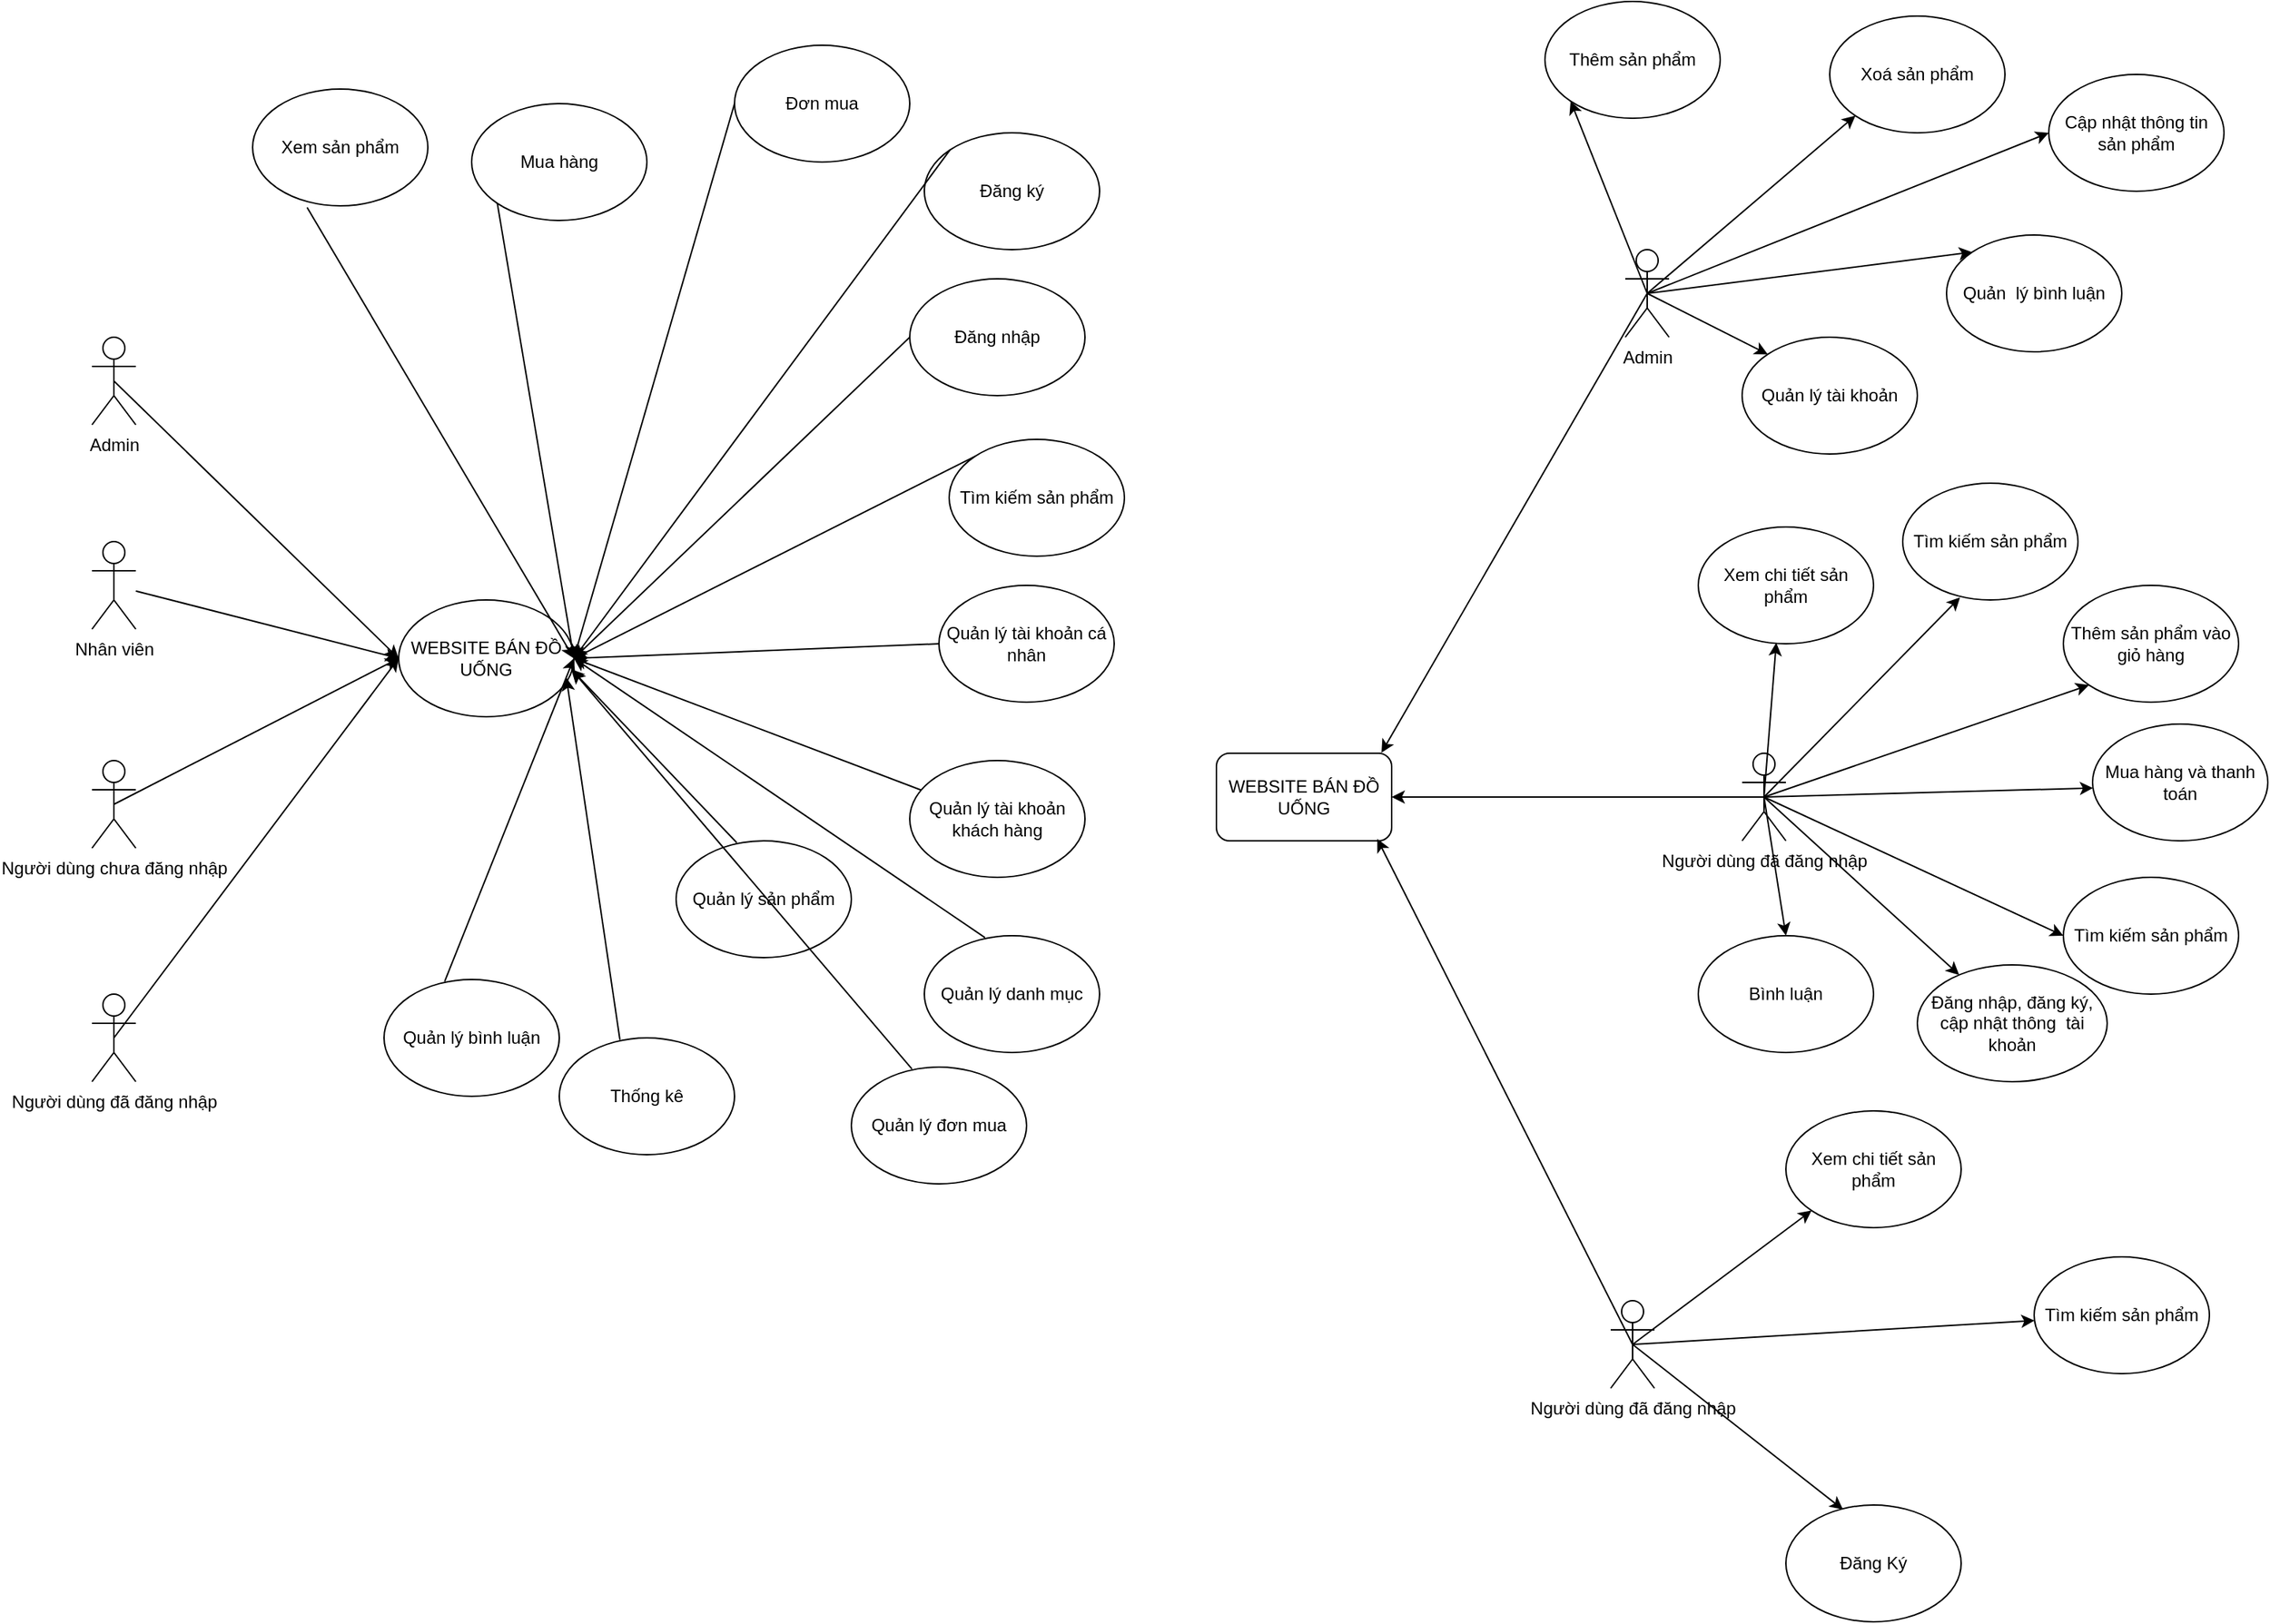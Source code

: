 <mxfile version="22.1.0" type="github" pages="2">
  <diagram name="Trang-1" id="LE5ST5JqmTWKM6O9tlin">
    <mxGraphModel dx="1240" dy="701" grid="1" gridSize="10" guides="1" tooltips="1" connect="1" arrows="1" fold="1" page="1" pageScale="1" pageWidth="827" pageHeight="1169" math="0" shadow="0">
      <root>
        <mxCell id="0" />
        <mxCell id="1" parent="0" />
        <mxCell id="e_DF6yTAuLV_D-v6HtF5-1" value="Người dùng chưa đăng nhập" style="shape=umlActor;verticalLabelPosition=bottom;verticalAlign=top;html=1;outlineConnect=0;" parent="1" vertex="1">
          <mxGeometry x="120" y="530" width="30" height="60" as="geometry" />
        </mxCell>
        <mxCell id="e_DF6yTAuLV_D-v6HtF5-3" value="Admin" style="shape=umlActor;verticalLabelPosition=bottom;verticalAlign=top;html=1;outlineConnect=0;" parent="1" vertex="1">
          <mxGeometry x="120" y="240" width="30" height="60" as="geometry" />
        </mxCell>
        <mxCell id="e_DF6yTAuLV_D-v6HtF5-4" value="Người dùng đã đăng nhập" style="shape=umlActor;verticalLabelPosition=bottom;verticalAlign=top;html=1;outlineConnect=0;" parent="1" vertex="1">
          <mxGeometry x="120" y="690" width="30" height="60" as="geometry" />
        </mxCell>
        <mxCell id="e_DF6yTAuLV_D-v6HtF5-5" value="Nhân viên" style="shape=umlActor;verticalLabelPosition=bottom;verticalAlign=top;html=1;outlineConnect=0;" parent="1" vertex="1">
          <mxGeometry x="120" y="380" width="30" height="60" as="geometry" />
        </mxCell>
        <mxCell id="e_DF6yTAuLV_D-v6HtF5-9" value="WEBSITE BÁN ĐỒ UỐNG" style="ellipse;whiteSpace=wrap;html=1;" parent="1" vertex="1">
          <mxGeometry x="330" y="420" width="120" height="80" as="geometry" />
        </mxCell>
        <mxCell id="e_DF6yTAuLV_D-v6HtF5-11" value="" style="endArrow=classic;html=1;rounded=0;entryX=0;entryY=0.5;entryDx=0;entryDy=0;exitX=0.5;exitY=0.5;exitDx=0;exitDy=0;exitPerimeter=0;" parent="1" source="e_DF6yTAuLV_D-v6HtF5-1" target="e_DF6yTAuLV_D-v6HtF5-9" edge="1">
          <mxGeometry width="50" height="50" relative="1" as="geometry">
            <mxPoint x="150" y="570" as="sourcePoint" />
            <mxPoint x="200" y="520" as="targetPoint" />
          </mxGeometry>
        </mxCell>
        <mxCell id="e_DF6yTAuLV_D-v6HtF5-12" value="" style="endArrow=classic;html=1;rounded=0;entryX=0;entryY=0.5;entryDx=0;entryDy=0;exitX=0.5;exitY=0.5;exitDx=0;exitDy=0;exitPerimeter=0;" parent="1" source="e_DF6yTAuLV_D-v6HtF5-4" target="e_DF6yTAuLV_D-v6HtF5-9" edge="1">
          <mxGeometry width="50" height="50" relative="1" as="geometry">
            <mxPoint x="150" y="570" as="sourcePoint" />
            <mxPoint x="200" y="520" as="targetPoint" />
          </mxGeometry>
        </mxCell>
        <mxCell id="e_DF6yTAuLV_D-v6HtF5-13" value="" style="endArrow=classic;html=1;rounded=0;entryX=0;entryY=0.5;entryDx=0;entryDy=0;" parent="1" source="e_DF6yTAuLV_D-v6HtF5-5" target="e_DF6yTAuLV_D-v6HtF5-9" edge="1">
          <mxGeometry width="50" height="50" relative="1" as="geometry">
            <mxPoint x="150" y="570" as="sourcePoint" />
            <mxPoint x="200" y="520" as="targetPoint" />
          </mxGeometry>
        </mxCell>
        <mxCell id="e_DF6yTAuLV_D-v6HtF5-14" value="" style="endArrow=classic;html=1;rounded=0;entryX=0;entryY=0.5;entryDx=0;entryDy=0;exitX=0.5;exitY=0.5;exitDx=0;exitDy=0;exitPerimeter=0;" parent="1" source="e_DF6yTAuLV_D-v6HtF5-3" target="e_DF6yTAuLV_D-v6HtF5-9" edge="1">
          <mxGeometry width="50" height="50" relative="1" as="geometry">
            <mxPoint x="150" y="570" as="sourcePoint" />
            <mxPoint x="200" y="520" as="targetPoint" />
          </mxGeometry>
        </mxCell>
        <mxCell id="e_DF6yTAuLV_D-v6HtF5-16" value="Tìm kiếm sản phẩm" style="ellipse;whiteSpace=wrap;html=1;" parent="1" vertex="1">
          <mxGeometry x="707" y="310" width="120" height="80" as="geometry" />
        </mxCell>
        <mxCell id="e_DF6yTAuLV_D-v6HtF5-17" value="Đăng ký" style="ellipse;whiteSpace=wrap;html=1;" parent="1" vertex="1">
          <mxGeometry x="690" y="100" width="120" height="80" as="geometry" />
        </mxCell>
        <mxCell id="e_DF6yTAuLV_D-v6HtF5-18" value="Đơn mua" style="ellipse;whiteSpace=wrap;html=1;" parent="1" vertex="1">
          <mxGeometry x="560" y="40" width="120" height="80" as="geometry" />
        </mxCell>
        <mxCell id="e_DF6yTAuLV_D-v6HtF5-19" value="Quản lý tài khoản cá nhân" style="ellipse;whiteSpace=wrap;html=1;" parent="1" vertex="1">
          <mxGeometry x="700" y="410" width="120" height="80" as="geometry" />
        </mxCell>
        <mxCell id="e_DF6yTAuLV_D-v6HtF5-20" value="Mua hàng" style="ellipse;whiteSpace=wrap;html=1;" parent="1" vertex="1">
          <mxGeometry x="380" y="80" width="120" height="80" as="geometry" />
        </mxCell>
        <mxCell id="e_DF6yTAuLV_D-v6HtF5-21" value="Xem sản phẩm" style="ellipse;whiteSpace=wrap;html=1;" parent="1" vertex="1">
          <mxGeometry x="230" y="70" width="120" height="80" as="geometry" />
        </mxCell>
        <mxCell id="e_DF6yTAuLV_D-v6HtF5-23" value="" style="endArrow=classic;html=1;rounded=0;entryX=1;entryY=0.5;entryDx=0;entryDy=0;exitX=0.311;exitY=1.014;exitDx=0;exitDy=0;exitPerimeter=0;" parent="1" source="e_DF6yTAuLV_D-v6HtF5-21" target="e_DF6yTAuLV_D-v6HtF5-9" edge="1">
          <mxGeometry width="50" height="50" relative="1" as="geometry">
            <mxPoint x="410" y="570" as="sourcePoint" />
            <mxPoint x="460" y="520" as="targetPoint" />
          </mxGeometry>
        </mxCell>
        <mxCell id="e_DF6yTAuLV_D-v6HtF5-24" value="" style="endArrow=classic;html=1;rounded=0;entryX=1;entryY=0.5;entryDx=0;entryDy=0;exitX=0;exitY=1;exitDx=0;exitDy=0;" parent="1" source="e_DF6yTAuLV_D-v6HtF5-20" target="e_DF6yTAuLV_D-v6HtF5-9" edge="1">
          <mxGeometry width="50" height="50" relative="1" as="geometry">
            <mxPoint x="410" y="570" as="sourcePoint" />
            <mxPoint x="460" y="520" as="targetPoint" />
          </mxGeometry>
        </mxCell>
        <mxCell id="e_DF6yTAuLV_D-v6HtF5-25" value="" style="endArrow=classic;html=1;rounded=0;entryX=1;entryY=0.5;entryDx=0;entryDy=0;exitX=0;exitY=0.5;exitDx=0;exitDy=0;" parent="1" source="e_DF6yTAuLV_D-v6HtF5-19" target="e_DF6yTAuLV_D-v6HtF5-9" edge="1">
          <mxGeometry width="50" height="50" relative="1" as="geometry">
            <mxPoint x="410" y="570" as="sourcePoint" />
            <mxPoint x="460" y="520" as="targetPoint" />
          </mxGeometry>
        </mxCell>
        <mxCell id="e_DF6yTAuLV_D-v6HtF5-26" value="" style="endArrow=classic;html=1;rounded=0;entryX=1;entryY=0.5;entryDx=0;entryDy=0;exitX=0;exitY=0.5;exitDx=0;exitDy=0;" parent="1" source="e_DF6yTAuLV_D-v6HtF5-18" target="e_DF6yTAuLV_D-v6HtF5-9" edge="1">
          <mxGeometry width="50" height="50" relative="1" as="geometry">
            <mxPoint x="410" y="570" as="sourcePoint" />
            <mxPoint x="460" y="520" as="targetPoint" />
          </mxGeometry>
        </mxCell>
        <mxCell id="e_DF6yTAuLV_D-v6HtF5-27" value="" style="endArrow=classic;html=1;rounded=0;exitX=0;exitY=0;exitDx=0;exitDy=0;" parent="1" source="e_DF6yTAuLV_D-v6HtF5-17" edge="1">
          <mxGeometry width="50" height="50" relative="1" as="geometry">
            <mxPoint x="410" y="570" as="sourcePoint" />
            <mxPoint x="450" y="460" as="targetPoint" />
          </mxGeometry>
        </mxCell>
        <mxCell id="e_DF6yTAuLV_D-v6HtF5-28" value="" style="endArrow=classic;html=1;rounded=0;entryX=1;entryY=0.5;entryDx=0;entryDy=0;exitX=0;exitY=0;exitDx=0;exitDy=0;" parent="1" source="e_DF6yTAuLV_D-v6HtF5-16" target="e_DF6yTAuLV_D-v6HtF5-9" edge="1">
          <mxGeometry width="50" height="50" relative="1" as="geometry">
            <mxPoint x="410" y="570" as="sourcePoint" />
            <mxPoint x="460" y="520" as="targetPoint" />
          </mxGeometry>
        </mxCell>
        <mxCell id="Fx0w_zvQPWg3LeqKy1Ou-1" value="Admin" style="shape=umlActor;verticalLabelPosition=bottom;verticalAlign=top;html=1;outlineConnect=0;" parent="1" vertex="1">
          <mxGeometry x="1170" y="180" width="30" height="60" as="geometry" />
        </mxCell>
        <mxCell id="Fx0w_zvQPWg3LeqKy1Ou-2" value="WEBSITE BÁN ĐỒ UỐNG" style="rounded=1;whiteSpace=wrap;html=1;" parent="1" vertex="1">
          <mxGeometry x="890" y="525" width="120" height="60" as="geometry" />
        </mxCell>
        <mxCell id="Fx0w_zvQPWg3LeqKy1Ou-3" value="Người dùng đã đăng nhập" style="shape=umlActor;verticalLabelPosition=bottom;verticalAlign=top;html=1;outlineConnect=0;" parent="1" vertex="1">
          <mxGeometry x="1160" y="900" width="30" height="60" as="geometry" />
        </mxCell>
        <mxCell id="Fx0w_zvQPWg3LeqKy1Ou-4" value="Người dùng đã đăng nhập" style="shape=umlActor;verticalLabelPosition=bottom;verticalAlign=top;html=1;outlineConnect=0;" parent="1" vertex="1">
          <mxGeometry x="1250" y="525" width="30" height="60" as="geometry" />
        </mxCell>
        <mxCell id="Fx0w_zvQPWg3LeqKy1Ou-6" value="Thêm sản phẩm" style="ellipse;whiteSpace=wrap;html=1;" parent="1" vertex="1">
          <mxGeometry x="1115" y="10" width="120" height="80" as="geometry" />
        </mxCell>
        <mxCell id="XkuP4zK_CSi0XIFjShNA-1" value="Xoá sản phẩm" style="ellipse;whiteSpace=wrap;html=1;" parent="1" vertex="1">
          <mxGeometry x="1310" y="20" width="120" height="80" as="geometry" />
        </mxCell>
        <mxCell id="XkuP4zK_CSi0XIFjShNA-2" value="Cập nhật thông tin sản phẩm" style="ellipse;whiteSpace=wrap;html=1;" parent="1" vertex="1">
          <mxGeometry x="1460" y="60" width="120" height="80" as="geometry" />
        </mxCell>
        <mxCell id="XkuP4zK_CSi0XIFjShNA-3" value="Quản&amp;nbsp; lý bình luận" style="ellipse;whiteSpace=wrap;html=1;" parent="1" vertex="1">
          <mxGeometry x="1390" y="170" width="120" height="80" as="geometry" />
        </mxCell>
        <mxCell id="XkuP4zK_CSi0XIFjShNA-4" value="" style="endArrow=classic;html=1;rounded=0;entryX=0;entryY=1;entryDx=0;entryDy=0;exitX=0.5;exitY=0.5;exitDx=0;exitDy=0;exitPerimeter=0;" parent="1" source="Fx0w_zvQPWg3LeqKy1Ou-1" target="Fx0w_zvQPWg3LeqKy1Ou-6" edge="1">
          <mxGeometry width="50" height="50" relative="1" as="geometry">
            <mxPoint x="1190" y="260" as="sourcePoint" />
            <mxPoint x="1240" y="210" as="targetPoint" />
          </mxGeometry>
        </mxCell>
        <mxCell id="XkuP4zK_CSi0XIFjShNA-5" value="" style="endArrow=classic;html=1;rounded=0;entryX=0;entryY=0;entryDx=0;entryDy=0;exitX=0.5;exitY=0.5;exitDx=0;exitDy=0;exitPerimeter=0;" parent="1" source="Fx0w_zvQPWg3LeqKy1Ou-1" target="XkuP4zK_CSi0XIFjShNA-3" edge="1">
          <mxGeometry width="50" height="50" relative="1" as="geometry">
            <mxPoint x="1250" y="290" as="sourcePoint" />
            <mxPoint x="1290" y="240" as="targetPoint" />
          </mxGeometry>
        </mxCell>
        <mxCell id="XkuP4zK_CSi0XIFjShNA-6" value="" style="endArrow=classic;html=1;rounded=0;entryX=0;entryY=0.5;entryDx=0;entryDy=0;exitX=0.5;exitY=0.5;exitDx=0;exitDy=0;exitPerimeter=0;" parent="1" source="Fx0w_zvQPWg3LeqKy1Ou-1" target="XkuP4zK_CSi0XIFjShNA-2" edge="1">
          <mxGeometry width="50" height="50" relative="1" as="geometry">
            <mxPoint x="1250" y="290" as="sourcePoint" />
            <mxPoint x="1300" y="240" as="targetPoint" />
          </mxGeometry>
        </mxCell>
        <mxCell id="XkuP4zK_CSi0XIFjShNA-7" value="" style="endArrow=classic;html=1;rounded=0;entryX=0;entryY=1;entryDx=0;entryDy=0;exitX=0.5;exitY=0.5;exitDx=0;exitDy=0;exitPerimeter=0;" parent="1" source="Fx0w_zvQPWg3LeqKy1Ou-1" target="XkuP4zK_CSi0XIFjShNA-1" edge="1">
          <mxGeometry width="50" height="50" relative="1" as="geometry">
            <mxPoint x="1250" y="290" as="sourcePoint" />
            <mxPoint x="1300" y="240" as="targetPoint" />
          </mxGeometry>
        </mxCell>
        <mxCell id="XkuP4zK_CSi0XIFjShNA-8" value="" style="endArrow=classic;html=1;rounded=0;entryX=0.942;entryY=-0.006;entryDx=0;entryDy=0;entryPerimeter=0;exitX=0.5;exitY=0.5;exitDx=0;exitDy=0;exitPerimeter=0;" parent="1" source="Fx0w_zvQPWg3LeqKy1Ou-1" target="Fx0w_zvQPWg3LeqKy1Ou-2" edge="1">
          <mxGeometry width="50" height="50" relative="1" as="geometry">
            <mxPoint x="1250" y="360" as="sourcePoint" />
            <mxPoint x="1300" y="310" as="targetPoint" />
          </mxGeometry>
        </mxCell>
        <mxCell id="XkuP4zK_CSi0XIFjShNA-9" value="" style="endArrow=classic;html=1;rounded=0;entryX=0.918;entryY=0.978;entryDx=0;entryDy=0;entryPerimeter=0;exitX=0.5;exitY=0.5;exitDx=0;exitDy=0;exitPerimeter=0;" parent="1" source="Fx0w_zvQPWg3LeqKy1Ou-3" target="Fx0w_zvQPWg3LeqKy1Ou-2" edge="1">
          <mxGeometry width="50" height="50" relative="1" as="geometry">
            <mxPoint x="1100" y="470" as="sourcePoint" />
            <mxPoint x="1150" y="420" as="targetPoint" />
          </mxGeometry>
        </mxCell>
        <mxCell id="XkuP4zK_CSi0XIFjShNA-10" value="" style="endArrow=classic;html=1;rounded=0;entryX=1;entryY=0.5;entryDx=0;entryDy=0;exitX=0.5;exitY=0.5;exitDx=0;exitDy=0;exitPerimeter=0;" parent="1" source="Fx0w_zvQPWg3LeqKy1Ou-4" target="Fx0w_zvQPWg3LeqKy1Ou-2" edge="1">
          <mxGeometry width="50" height="50" relative="1" as="geometry">
            <mxPoint x="1100" y="470" as="sourcePoint" />
            <mxPoint x="1150" y="420" as="targetPoint" />
          </mxGeometry>
        </mxCell>
        <mxCell id="XkuP4zK_CSi0XIFjShNA-11" value="Tìm kiếm sản phẩm" style="ellipse;whiteSpace=wrap;html=1;" parent="1" vertex="1">
          <mxGeometry x="1360" y="340" width="120" height="80" as="geometry" />
        </mxCell>
        <mxCell id="XkuP4zK_CSi0XIFjShNA-12" value="Xem chi tiết sản phẩm" style="ellipse;whiteSpace=wrap;html=1;" parent="1" vertex="1">
          <mxGeometry x="1220" y="370" width="120" height="80" as="geometry" />
        </mxCell>
        <mxCell id="XkuP4zK_CSi0XIFjShNA-13" value="Mua hàng và thanh toán" style="ellipse;whiteSpace=wrap;html=1;" parent="1" vertex="1">
          <mxGeometry x="1490" y="505" width="120" height="80" as="geometry" />
        </mxCell>
        <mxCell id="XkuP4zK_CSi0XIFjShNA-14" value="Thêm sản phẩm vào giỏ hàng" style="ellipse;whiteSpace=wrap;html=1;" parent="1" vertex="1">
          <mxGeometry x="1470" y="410" width="120" height="80" as="geometry" />
        </mxCell>
        <mxCell id="XkuP4zK_CSi0XIFjShNA-15" value="Tìm kiếm sản phẩm" style="ellipse;whiteSpace=wrap;html=1;" parent="1" vertex="1">
          <mxGeometry x="1470" y="610" width="120" height="80" as="geometry" />
        </mxCell>
        <mxCell id="XkuP4zK_CSi0XIFjShNA-16" value="Đăng nhập, đăng ký, cập nhật thông&amp;nbsp; tài khoản" style="ellipse;whiteSpace=wrap;html=1;" parent="1" vertex="1">
          <mxGeometry x="1370" y="670" width="130" height="80" as="geometry" />
        </mxCell>
        <mxCell id="XkuP4zK_CSi0XIFjShNA-17" value="Bình luận" style="ellipse;whiteSpace=wrap;html=1;" parent="1" vertex="1">
          <mxGeometry x="1220" y="650" width="120" height="80" as="geometry" />
        </mxCell>
        <mxCell id="XkuP4zK_CSi0XIFjShNA-19" value="" style="endArrow=classic;html=1;rounded=0;entryX=0.5;entryY=0;entryDx=0;entryDy=0;exitX=0.5;exitY=0.5;exitDx=0;exitDy=0;exitPerimeter=0;" parent="1" source="Fx0w_zvQPWg3LeqKy1Ou-4" target="XkuP4zK_CSi0XIFjShNA-17" edge="1">
          <mxGeometry width="50" height="50" relative="1" as="geometry">
            <mxPoint x="1210" y="590" as="sourcePoint" />
            <mxPoint x="1260" y="540" as="targetPoint" />
          </mxGeometry>
        </mxCell>
        <mxCell id="XkuP4zK_CSi0XIFjShNA-20" value="" style="endArrow=classic;html=1;rounded=0;exitX=0.5;exitY=0.5;exitDx=0;exitDy=0;exitPerimeter=0;" parent="1" source="Fx0w_zvQPWg3LeqKy1Ou-4" target="XkuP4zK_CSi0XIFjShNA-16" edge="1">
          <mxGeometry width="50" height="50" relative="1" as="geometry">
            <mxPoint x="1260" y="560" as="sourcePoint" />
            <mxPoint x="1260" y="540" as="targetPoint" />
          </mxGeometry>
        </mxCell>
        <mxCell id="XkuP4zK_CSi0XIFjShNA-21" value="" style="endArrow=classic;html=1;rounded=0;entryX=0;entryY=0.5;entryDx=0;entryDy=0;exitX=0.5;exitY=0.5;exitDx=0;exitDy=0;exitPerimeter=0;" parent="1" source="Fx0w_zvQPWg3LeqKy1Ou-4" target="XkuP4zK_CSi0XIFjShNA-15" edge="1">
          <mxGeometry width="50" height="50" relative="1" as="geometry">
            <mxPoint x="1210" y="590" as="sourcePoint" />
            <mxPoint x="1260" y="540" as="targetPoint" />
          </mxGeometry>
        </mxCell>
        <mxCell id="XkuP4zK_CSi0XIFjShNA-22" value="" style="endArrow=classic;html=1;rounded=0;entryX=0.003;entryY=0.548;entryDx=0;entryDy=0;entryPerimeter=0;exitX=0.5;exitY=0.5;exitDx=0;exitDy=0;exitPerimeter=0;" parent="1" source="Fx0w_zvQPWg3LeqKy1Ou-4" target="XkuP4zK_CSi0XIFjShNA-13" edge="1">
          <mxGeometry width="50" height="50" relative="1" as="geometry">
            <mxPoint x="1210" y="590" as="sourcePoint" />
            <mxPoint x="1260" y="540" as="targetPoint" />
          </mxGeometry>
        </mxCell>
        <mxCell id="XkuP4zK_CSi0XIFjShNA-23" value="" style="endArrow=classic;html=1;rounded=0;entryX=0;entryY=1;entryDx=0;entryDy=0;exitX=0.5;exitY=0.5;exitDx=0;exitDy=0;exitPerimeter=0;" parent="1" source="Fx0w_zvQPWg3LeqKy1Ou-4" target="XkuP4zK_CSi0XIFjShNA-14" edge="1">
          <mxGeometry width="50" height="50" relative="1" as="geometry">
            <mxPoint x="1210" y="590" as="sourcePoint" />
            <mxPoint x="1260" y="540" as="targetPoint" />
          </mxGeometry>
        </mxCell>
        <mxCell id="XkuP4zK_CSi0XIFjShNA-24" value="" style="endArrow=classic;html=1;rounded=0;entryX=0.327;entryY=0.978;entryDx=0;entryDy=0;entryPerimeter=0;exitX=0.5;exitY=0.5;exitDx=0;exitDy=0;exitPerimeter=0;" parent="1" source="Fx0w_zvQPWg3LeqKy1Ou-4" target="XkuP4zK_CSi0XIFjShNA-11" edge="1">
          <mxGeometry width="50" height="50" relative="1" as="geometry">
            <mxPoint x="1345" y="490" as="sourcePoint" />
            <mxPoint x="1395" y="440" as="targetPoint" />
          </mxGeometry>
        </mxCell>
        <mxCell id="XkuP4zK_CSi0XIFjShNA-25" value="" style="endArrow=classic;html=1;rounded=0;entryX=0.445;entryY=0.991;entryDx=0;entryDy=0;entryPerimeter=0;exitX=0.5;exitY=0.5;exitDx=0;exitDy=0;exitPerimeter=0;" parent="1" source="Fx0w_zvQPWg3LeqKy1Ou-4" target="XkuP4zK_CSi0XIFjShNA-12" edge="1">
          <mxGeometry width="50" height="50" relative="1" as="geometry">
            <mxPoint x="1230" y="505" as="sourcePoint" />
            <mxPoint x="1280" y="455" as="targetPoint" />
          </mxGeometry>
        </mxCell>
        <mxCell id="XkuP4zK_CSi0XIFjShNA-26" value="Tìm kiếm sản phẩm" style="ellipse;whiteSpace=wrap;html=1;" parent="1" vertex="1">
          <mxGeometry x="1450" y="870" width="120" height="80" as="geometry" />
        </mxCell>
        <mxCell id="XkuP4zK_CSi0XIFjShNA-27" value="Đăng Ký" style="ellipse;whiteSpace=wrap;html=1;" parent="1" vertex="1">
          <mxGeometry x="1280" y="1040" width="120" height="80" as="geometry" />
        </mxCell>
        <mxCell id="XkuP4zK_CSi0XIFjShNA-28" value="Xem chi tiết sản phẩm" style="ellipse;whiteSpace=wrap;html=1;" parent="1" vertex="1">
          <mxGeometry x="1280" y="770" width="120" height="80" as="geometry" />
        </mxCell>
        <mxCell id="XkuP4zK_CSi0XIFjShNA-29" value="" style="endArrow=classic;html=1;rounded=0;entryX=0.326;entryY=0.039;entryDx=0;entryDy=0;entryPerimeter=0;exitX=0.5;exitY=0.5;exitDx=0;exitDy=0;exitPerimeter=0;" parent="1" source="Fx0w_zvQPWg3LeqKy1Ou-3" target="XkuP4zK_CSi0XIFjShNA-27" edge="1">
          <mxGeometry width="50" height="50" relative="1" as="geometry">
            <mxPoint x="1430" y="930" as="sourcePoint" />
            <mxPoint x="1480" y="880" as="targetPoint" />
          </mxGeometry>
        </mxCell>
        <mxCell id="XkuP4zK_CSi0XIFjShNA-30" value="" style="endArrow=classic;html=1;rounded=0;exitX=0.5;exitY=0.5;exitDx=0;exitDy=0;exitPerimeter=0;" parent="1" source="Fx0w_zvQPWg3LeqKy1Ou-3" target="XkuP4zK_CSi0XIFjShNA-26" edge="1">
          <mxGeometry width="50" height="50" relative="1" as="geometry">
            <mxPoint x="1430" y="930" as="sourcePoint" />
            <mxPoint x="1480" y="880" as="targetPoint" />
          </mxGeometry>
        </mxCell>
        <mxCell id="XkuP4zK_CSi0XIFjShNA-31" value="" style="endArrow=classic;html=1;rounded=0;entryX=0;entryY=1;entryDx=0;entryDy=0;exitX=0.5;exitY=0.5;exitDx=0;exitDy=0;exitPerimeter=0;" parent="1" source="Fx0w_zvQPWg3LeqKy1Ou-3" target="XkuP4zK_CSi0XIFjShNA-28" edge="1">
          <mxGeometry width="50" height="50" relative="1" as="geometry">
            <mxPoint x="1430" y="930" as="sourcePoint" />
            <mxPoint x="1480" y="880" as="targetPoint" />
          </mxGeometry>
        </mxCell>
        <mxCell id="XkuP4zK_CSi0XIFjShNA-32" value="Quản lý tài khoản" style="ellipse;whiteSpace=wrap;html=1;" parent="1" vertex="1">
          <mxGeometry x="1250" y="240" width="120" height="80" as="geometry" />
        </mxCell>
        <mxCell id="XkuP4zK_CSi0XIFjShNA-33" value="" style="endArrow=classic;html=1;rounded=0;entryX=0;entryY=0;entryDx=0;entryDy=0;exitX=0.5;exitY=0.5;exitDx=0;exitDy=0;exitPerimeter=0;" parent="1" source="Fx0w_zvQPWg3LeqKy1Ou-1" target="XkuP4zK_CSi0XIFjShNA-32" edge="1">
          <mxGeometry width="50" height="50" relative="1" as="geometry">
            <mxPoint x="1180" y="210" as="sourcePoint" />
            <mxPoint x="1480" y="240" as="targetPoint" />
          </mxGeometry>
        </mxCell>
        <mxCell id="9szWvoPitaLKR_dvQlTz-1" value="Quản lý tài khoản khách hàng" style="ellipse;whiteSpace=wrap;html=1;" vertex="1" parent="1">
          <mxGeometry x="680" y="530" width="120" height="80" as="geometry" />
        </mxCell>
        <mxCell id="9szWvoPitaLKR_dvQlTz-2" value="Đăng nhập" style="ellipse;whiteSpace=wrap;html=1;" vertex="1" parent="1">
          <mxGeometry x="680" y="200" width="120" height="80" as="geometry" />
        </mxCell>
        <mxCell id="9szWvoPitaLKR_dvQlTz-3" value="" style="endArrow=classic;html=1;rounded=0;exitX=0;exitY=0.5;exitDx=0;exitDy=0;entryX=1;entryY=0.5;entryDx=0;entryDy=0;" edge="1" parent="1" source="9szWvoPitaLKR_dvQlTz-2" target="e_DF6yTAuLV_D-v6HtF5-9">
          <mxGeometry width="50" height="50" relative="1" as="geometry">
            <mxPoint x="735" y="282" as="sourcePoint" />
            <mxPoint x="460" y="470" as="targetPoint" />
          </mxGeometry>
        </mxCell>
        <mxCell id="9szWvoPitaLKR_dvQlTz-4" value="" style="endArrow=classic;html=1;rounded=0;entryX=1;entryY=0.5;entryDx=0;entryDy=0;" edge="1" parent="1" source="9szWvoPitaLKR_dvQlTz-1" target="e_DF6yTAuLV_D-v6HtF5-9">
          <mxGeometry width="50" height="50" relative="1" as="geometry">
            <mxPoint x="745" y="292" as="sourcePoint" />
            <mxPoint x="470" y="480" as="targetPoint" />
          </mxGeometry>
        </mxCell>
        <mxCell id="9szWvoPitaLKR_dvQlTz-5" value="Quản lý danh mục" style="ellipse;whiteSpace=wrap;html=1;" vertex="1" parent="1">
          <mxGeometry x="690" y="650" width="120" height="80" as="geometry" />
        </mxCell>
        <mxCell id="9szWvoPitaLKR_dvQlTz-6" value="" style="endArrow=classic;html=1;rounded=0;exitX=0.346;exitY=0.016;exitDx=0;exitDy=0;exitPerimeter=0;entryX=1;entryY=0.5;entryDx=0;entryDy=0;" edge="1" parent="1" source="9szWvoPitaLKR_dvQlTz-5" target="e_DF6yTAuLV_D-v6HtF5-9">
          <mxGeometry width="50" height="50" relative="1" as="geometry">
            <mxPoint x="655" y="648" as="sourcePoint" />
            <mxPoint x="400" y="570" as="targetPoint" />
          </mxGeometry>
        </mxCell>
        <mxCell id="9szWvoPitaLKR_dvQlTz-7" value="Quản lý sản phẩm" style="ellipse;whiteSpace=wrap;html=1;" vertex="1" parent="1">
          <mxGeometry x="520" y="585" width="120" height="80" as="geometry" />
        </mxCell>
        <mxCell id="9szWvoPitaLKR_dvQlTz-8" value="" style="endArrow=classic;html=1;rounded=0;exitX=0.346;exitY=0.016;exitDx=0;exitDy=0;exitPerimeter=0;entryX=0.984;entryY=0.592;entryDx=0;entryDy=0;entryPerimeter=0;" edge="1" parent="1" source="9szWvoPitaLKR_dvQlTz-7" target="e_DF6yTAuLV_D-v6HtF5-9">
          <mxGeometry width="50" height="50" relative="1" as="geometry">
            <mxPoint x="610" y="678" as="sourcePoint" />
            <mxPoint x="355" y="600" as="targetPoint" />
          </mxGeometry>
        </mxCell>
        <mxCell id="9szWvoPitaLKR_dvQlTz-9" value="Quản lý đơn mua" style="ellipse;whiteSpace=wrap;html=1;" vertex="1" parent="1">
          <mxGeometry x="640" y="740" width="120" height="80" as="geometry" />
        </mxCell>
        <mxCell id="9szWvoPitaLKR_dvQlTz-10" value="" style="endArrow=classic;html=1;rounded=0;exitX=0.346;exitY=0.016;exitDx=0;exitDy=0;exitPerimeter=0;entryX=0.991;entryY=0.603;entryDx=0;entryDy=0;entryPerimeter=0;" edge="1" parent="1" source="9szWvoPitaLKR_dvQlTz-9" target="e_DF6yTAuLV_D-v6HtF5-9">
          <mxGeometry width="50" height="50" relative="1" as="geometry">
            <mxPoint x="555" y="713" as="sourcePoint" />
            <mxPoint x="300" y="635" as="targetPoint" />
          </mxGeometry>
        </mxCell>
        <mxCell id="9szWvoPitaLKR_dvQlTz-11" value="Thống kê" style="ellipse;whiteSpace=wrap;html=1;" vertex="1" parent="1">
          <mxGeometry x="440" y="720" width="120" height="80" as="geometry" />
        </mxCell>
        <mxCell id="9szWvoPitaLKR_dvQlTz-12" value="" style="endArrow=classic;html=1;rounded=0;exitX=0.346;exitY=0.016;exitDx=0;exitDy=0;exitPerimeter=0;entryX=0.957;entryY=0.665;entryDx=0;entryDy=0;entryPerimeter=0;" edge="1" parent="1" source="9szWvoPitaLKR_dvQlTz-11" target="e_DF6yTAuLV_D-v6HtF5-9">
          <mxGeometry width="50" height="50" relative="1" as="geometry">
            <mxPoint x="615" y="688" as="sourcePoint" />
            <mxPoint x="360" y="610" as="targetPoint" />
          </mxGeometry>
        </mxCell>
        <mxCell id="9szWvoPitaLKR_dvQlTz-13" value="Quản lý bình luận" style="ellipse;whiteSpace=wrap;html=1;" vertex="1" parent="1">
          <mxGeometry x="320" y="680" width="120" height="80" as="geometry" />
        </mxCell>
        <mxCell id="9szWvoPitaLKR_dvQlTz-14" value="" style="endArrow=classic;html=1;rounded=0;exitX=0.346;exitY=0.016;exitDx=0;exitDy=0;exitPerimeter=0;entryX=1;entryY=0.5;entryDx=0;entryDy=0;" edge="1" parent="1" source="9szWvoPitaLKR_dvQlTz-13" target="e_DF6yTAuLV_D-v6HtF5-9">
          <mxGeometry width="50" height="50" relative="1" as="geometry">
            <mxPoint x="565" y="662" as="sourcePoint" />
            <mxPoint x="310" y="584" as="targetPoint" />
          </mxGeometry>
        </mxCell>
      </root>
    </mxGraphModel>
  </diagram>
  <diagram id="Zil39-c4zS7XawyliA8Z" name="Trang-2">
    <mxGraphModel dx="1335" dy="755" grid="1" gridSize="10" guides="1" tooltips="1" connect="1" arrows="1" fold="1" page="1" pageScale="1" pageWidth="827" pageHeight="1169" math="0" shadow="0">
      <root>
        <mxCell id="0" />
        <mxCell id="1" parent="0" />
        <mxCell id="gdIYdDyOoyrGE-L6zh9g-1" value="Admin" style="shape=umlActor;verticalLabelPosition=bottom;verticalAlign=top;html=1;outlineConnect=0;" parent="1" vertex="1">
          <mxGeometry x="100" y="80" width="30" height="60" as="geometry" />
        </mxCell>
        <mxCell id="gdIYdDyOoyrGE-L6zh9g-2" value="Chức năng đăng nhập quản trị viên" style="ellipse;whiteSpace=wrap;html=1;" parent="1" vertex="1">
          <mxGeometry x="300" y="130" width="120" height="80" as="geometry" />
        </mxCell>
        <mxCell id="gdIYdDyOoyrGE-L6zh9g-3" value="Nhân viên" style="shape=umlActor;verticalLabelPosition=bottom;verticalAlign=top;html=1;outlineConnect=0;" parent="1" vertex="1">
          <mxGeometry x="100" y="210" width="30" height="60" as="geometry" />
        </mxCell>
        <mxCell id="gdIYdDyOoyrGE-L6zh9g-4" value="Chức năng đăng nhập" style="ellipse;whiteSpace=wrap;html=1;" parent="1" vertex="1">
          <mxGeometry x="590" y="130" width="120" height="80" as="geometry" />
        </mxCell>
        <mxCell id="gdIYdDyOoyrGE-L6zh9g-5" value="" style="endArrow=classic;html=1;rounded=0;entryX=0;entryY=0.5;entryDx=0;entryDy=0;exitX=0.5;exitY=0.5;exitDx=0;exitDy=0;exitPerimeter=0;" parent="1" source="gdIYdDyOoyrGE-L6zh9g-3" target="gdIYdDyOoyrGE-L6zh9g-2" edge="1">
          <mxGeometry width="50" height="50" relative="1" as="geometry">
            <mxPoint x="190" y="240" as="sourcePoint" />
            <mxPoint x="240" y="190" as="targetPoint" />
          </mxGeometry>
        </mxCell>
        <mxCell id="gdIYdDyOoyrGE-L6zh9g-6" value="" style="endArrow=classic;html=1;rounded=0;entryX=0;entryY=0.5;entryDx=0;entryDy=0;exitX=0.5;exitY=0.5;exitDx=0;exitDy=0;exitPerimeter=0;" parent="1" source="gdIYdDyOoyrGE-L6zh9g-1" target="gdIYdDyOoyrGE-L6zh9g-2" edge="1">
          <mxGeometry width="50" height="50" relative="1" as="geometry">
            <mxPoint x="260" y="220" as="sourcePoint" />
            <mxPoint x="310" y="170" as="targetPoint" />
          </mxGeometry>
        </mxCell>
        <mxCell id="gdIYdDyOoyrGE-L6zh9g-7" value="" style="endArrow=classic;html=1;rounded=0;entryX=1;entryY=0.5;entryDx=0;entryDy=0;exitX=0;exitY=0.5;exitDx=0;exitDy=0;" parent="1" source="gdIYdDyOoyrGE-L6zh9g-4" target="gdIYdDyOoyrGE-L6zh9g-2" edge="1">
          <mxGeometry width="50" height="50" relative="1" as="geometry">
            <mxPoint x="440" y="240" as="sourcePoint" />
            <mxPoint x="490" y="190" as="targetPoint" />
          </mxGeometry>
        </mxCell>
        <mxCell id="gdIYdDyOoyrGE-L6zh9g-8" value="Người dùng" style="shape=umlActor;verticalLabelPosition=bottom;verticalAlign=top;html=1;outlineConnect=0;" parent="1" vertex="1">
          <mxGeometry x="110" y="450" width="30" height="60" as="geometry" />
        </mxCell>
        <mxCell id="gdIYdDyOoyrGE-L6zh9g-9" value="Chức năng đăng nhập của người dùng" style="ellipse;whiteSpace=wrap;html=1;" parent="1" vertex="1">
          <mxGeometry x="310" y="440" width="150" height="90" as="geometry" />
        </mxCell>
        <mxCell id="gdIYdDyOoyrGE-L6zh9g-10" value="Chức năng quên mật khẩu" style="ellipse;whiteSpace=wrap;html=1;" parent="1" vertex="1">
          <mxGeometry x="600" y="545" width="120" height="80" as="geometry" />
        </mxCell>
        <mxCell id="gdIYdDyOoyrGE-L6zh9g-11" value="Chức năng đăng nhập" style="ellipse;whiteSpace=wrap;html=1;" parent="1" vertex="1">
          <mxGeometry x="600" y="380" width="120" height="80" as="geometry" />
        </mxCell>
        <mxCell id="gdIYdDyOoyrGE-L6zh9g-12" value="" style="endArrow=classic;html=1;rounded=0;exitX=0.5;exitY=0.5;exitDx=0;exitDy=0;exitPerimeter=0;" parent="1" source="gdIYdDyOoyrGE-L6zh9g-8" edge="1">
          <mxGeometry width="50" height="50" relative="1" as="geometry">
            <mxPoint x="270" y="530" as="sourcePoint" />
            <mxPoint x="310" y="480" as="targetPoint" />
          </mxGeometry>
        </mxCell>
        <mxCell id="gdIYdDyOoyrGE-L6zh9g-13" value="" style="endArrow=classic;html=1;rounded=0;exitX=-0.011;exitY=0.553;exitDx=0;exitDy=0;exitPerimeter=0;entryX=1;entryY=0.5;entryDx=0;entryDy=0;" parent="1" target="gdIYdDyOoyrGE-L6zh9g-9" edge="1">
          <mxGeometry width="50" height="50" relative="1" as="geometry">
            <mxPoint x="600.0" y="424.24" as="sourcePoint" />
            <mxPoint x="427.712" y="466.338" as="targetPoint" />
          </mxGeometry>
        </mxCell>
        <mxCell id="gdIYdDyOoyrGE-L6zh9g-14" value="" style="endArrow=classic;html=1;rounded=0;entryX=0.989;entryY=0.421;entryDx=0;entryDy=0;entryPerimeter=0;exitX=0;exitY=0.5;exitDx=0;exitDy=0;" parent="1" source="gdIYdDyOoyrGE-L6zh9g-10" target="gdIYdDyOoyrGE-L6zh9g-9" edge="1">
          <mxGeometry width="50" height="50" relative="1" as="geometry">
            <mxPoint x="440" y="570" as="sourcePoint" />
            <mxPoint x="490" y="520" as="targetPoint" />
          </mxGeometry>
        </mxCell>
        <mxCell id="gdIYdDyOoyrGE-L6zh9g-30" value="Chức năng nhập mã giảm giá" style="ellipse;whiteSpace=wrap;html=1;" parent="1" vertex="1">
          <mxGeometry x="600" y="1010" width="120" height="80" as="geometry" />
        </mxCell>
        <mxCell id="gdIYdDyOoyrGE-L6zh9g-31" value="Người dùng chưa đăng nhập" style="shape=umlActor;verticalLabelPosition=bottom;verticalAlign=top;html=1;outlineConnect=0;" parent="1" vertex="1">
          <mxGeometry x="100" y="772.5" width="30" height="60" as="geometry" />
        </mxCell>
        <mxCell id="gdIYdDyOoyrGE-L6zh9g-32" value="Chức năng mua hàng" style="ellipse;whiteSpace=wrap;html=1;" parent="1" vertex="1">
          <mxGeometry x="300" y="807.5" width="145" height="95" as="geometry" />
        </mxCell>
        <mxCell id="gdIYdDyOoyrGE-L6zh9g-33" value="Người dùng đã đăng nhập" style="shape=umlActor;verticalLabelPosition=bottom;verticalAlign=top;html=1;outlineConnect=0;" parent="1" vertex="1">
          <mxGeometry x="100" y="902.5" width="30" height="60" as="geometry" />
        </mxCell>
        <mxCell id="gdIYdDyOoyrGE-L6zh9g-34" value="Nhập thông tin mua hàng" style="ellipse;whiteSpace=wrap;html=1;" parent="1" vertex="1">
          <mxGeometry x="590" y="822.5" width="120" height="80" as="geometry" />
        </mxCell>
        <mxCell id="gdIYdDyOoyrGE-L6zh9g-35" value="" style="endArrow=classic;html=1;rounded=0;entryX=0;entryY=0.5;entryDx=0;entryDy=0;exitX=0.5;exitY=0.5;exitDx=0;exitDy=0;exitPerimeter=0;" parent="1" source="gdIYdDyOoyrGE-L6zh9g-33" target="gdIYdDyOoyrGE-L6zh9g-32" edge="1">
          <mxGeometry width="50" height="50" relative="1" as="geometry">
            <mxPoint x="190" y="932.5" as="sourcePoint" />
            <mxPoint x="240" y="882.5" as="targetPoint" />
          </mxGeometry>
        </mxCell>
        <mxCell id="gdIYdDyOoyrGE-L6zh9g-36" value="" style="endArrow=classic;html=1;rounded=0;entryX=0;entryY=0.5;entryDx=0;entryDy=0;exitX=0.5;exitY=0.5;exitDx=0;exitDy=0;exitPerimeter=0;" parent="1" source="gdIYdDyOoyrGE-L6zh9g-31" target="gdIYdDyOoyrGE-L6zh9g-32" edge="1">
          <mxGeometry width="50" height="50" relative="1" as="geometry">
            <mxPoint x="260" y="912.5" as="sourcePoint" />
            <mxPoint x="310" y="862.5" as="targetPoint" />
          </mxGeometry>
        </mxCell>
        <mxCell id="gdIYdDyOoyrGE-L6zh9g-37" value="" style="endArrow=classic;html=1;rounded=0;entryX=1;entryY=0.5;entryDx=0;entryDy=0;exitX=0;exitY=0.5;exitDx=0;exitDy=0;" parent="1" source="gdIYdDyOoyrGE-L6zh9g-34" target="gdIYdDyOoyrGE-L6zh9g-32" edge="1">
          <mxGeometry width="50" height="50" relative="1" as="geometry">
            <mxPoint x="440" y="932.5" as="sourcePoint" />
            <mxPoint x="490" y="882.5" as="targetPoint" />
          </mxGeometry>
        </mxCell>
        <mxCell id="gdIYdDyOoyrGE-L6zh9g-39" value="Thêm giỏ hàng" style="ellipse;whiteSpace=wrap;html=1;" parent="1" vertex="1">
          <mxGeometry x="590" y="687.5" width="120" height="80" as="geometry" />
        </mxCell>
        <mxCell id="gdIYdDyOoyrGE-L6zh9g-40" value="" style="endArrow=classic;html=1;rounded=0;exitX=0.037;exitY=0.299;exitDx=0;exitDy=0;exitPerimeter=0;" parent="1" source="gdIYdDyOoyrGE-L6zh9g-30" edge="1">
          <mxGeometry width="50" height="50" relative="1" as="geometry">
            <mxPoint x="600" y="1042.5" as="sourcePoint" />
            <mxPoint x="445" y="857.5" as="targetPoint" />
          </mxGeometry>
        </mxCell>
        <mxCell id="gdIYdDyOoyrGE-L6zh9g-41" value="" style="endArrow=classic;html=1;rounded=0;exitX=0;exitY=0.5;exitDx=0;exitDy=0;entryX=0.993;entryY=0.532;entryDx=0;entryDy=0;entryPerimeter=0;" parent="1" source="gdIYdDyOoyrGE-L6zh9g-39" target="gdIYdDyOoyrGE-L6zh9g-32" edge="1">
          <mxGeometry width="50" height="50" relative="1" as="geometry">
            <mxPoint x="385" y="897.5" as="sourcePoint" />
            <mxPoint x="415" y="867.5" as="targetPoint" />
          </mxGeometry>
        </mxCell>
        <mxCell id="ChWsdMEYth3BgmR_pN5C-75" value="Admin" style="shape=umlActor;verticalLabelPosition=bottom;verticalAlign=top;html=1;outlineConnect=0;" vertex="1" parent="1">
          <mxGeometry x="1990" y="190" width="30" height="60" as="geometry" />
        </mxCell>
        <mxCell id="ChWsdMEYth3BgmR_pN5C-76" value="WEBSITE BÁN ĐỒ UỐNG" style="rounded=1;whiteSpace=wrap;html=1;" vertex="1" parent="1">
          <mxGeometry x="1710" y="535" width="120" height="60" as="geometry" />
        </mxCell>
        <mxCell id="ChWsdMEYth3BgmR_pN5C-77" value="Người dùng đã đăng nhập" style="shape=umlActor;verticalLabelPosition=bottom;verticalAlign=top;html=1;outlineConnect=0;" vertex="1" parent="1">
          <mxGeometry x="1980" y="910" width="30" height="60" as="geometry" />
        </mxCell>
        <mxCell id="ChWsdMEYth3BgmR_pN5C-78" value="Người dùng đã đăng nhập" style="shape=umlActor;verticalLabelPosition=bottom;verticalAlign=top;html=1;outlineConnect=0;" vertex="1" parent="1">
          <mxGeometry x="2070" y="535" width="30" height="60" as="geometry" />
        </mxCell>
        <mxCell id="ChWsdMEYth3BgmR_pN5C-79" value="&amp;nbsp;Quản lý danh mục" style="ellipse;whiteSpace=wrap;html=1;" vertex="1" parent="1">
          <mxGeometry x="1935" y="20" width="120" height="80" as="geometry" />
        </mxCell>
        <mxCell id="ChWsdMEYth3BgmR_pN5C-80" value="&amp;nbsp;Quản lý sản phẩm" style="ellipse;whiteSpace=wrap;html=1;" vertex="1" parent="1">
          <mxGeometry x="2130" y="30" width="120" height="80" as="geometry" />
        </mxCell>
        <mxCell id="ChWsdMEYth3BgmR_pN5C-81" value="&amp;nbsp;Quản lý tài khoản khách hàng" style="ellipse;whiteSpace=wrap;html=1;" vertex="1" parent="1">
          <mxGeometry x="2280" y="70" width="120" height="80" as="geometry" />
        </mxCell>
        <mxCell id="ChWsdMEYth3BgmR_pN5C-82" value="Quản&amp;nbsp; lý bình luận" style="ellipse;whiteSpace=wrap;html=1;" vertex="1" parent="1">
          <mxGeometry x="2210" y="180" width="120" height="80" as="geometry" />
        </mxCell>
        <mxCell id="ChWsdMEYth3BgmR_pN5C-83" value="" style="endArrow=classic;html=1;rounded=0;entryX=0;entryY=1;entryDx=0;entryDy=0;exitX=0.5;exitY=0.5;exitDx=0;exitDy=0;exitPerimeter=0;" edge="1" parent="1" source="ChWsdMEYth3BgmR_pN5C-75" target="ChWsdMEYth3BgmR_pN5C-79">
          <mxGeometry width="50" height="50" relative="1" as="geometry">
            <mxPoint x="2010" y="270" as="sourcePoint" />
            <mxPoint x="2060" y="220" as="targetPoint" />
          </mxGeometry>
        </mxCell>
        <mxCell id="ChWsdMEYth3BgmR_pN5C-84" value="" style="endArrow=classic;html=1;rounded=0;entryX=0;entryY=0;entryDx=0;entryDy=0;exitX=0.5;exitY=0.5;exitDx=0;exitDy=0;exitPerimeter=0;" edge="1" parent="1" source="ChWsdMEYth3BgmR_pN5C-75" target="ChWsdMEYth3BgmR_pN5C-82">
          <mxGeometry width="50" height="50" relative="1" as="geometry">
            <mxPoint x="2070" y="300" as="sourcePoint" />
            <mxPoint x="2110" y="250" as="targetPoint" />
          </mxGeometry>
        </mxCell>
        <mxCell id="ChWsdMEYth3BgmR_pN5C-85" value="" style="endArrow=classic;html=1;rounded=0;entryX=0;entryY=0.5;entryDx=0;entryDy=0;exitX=0.5;exitY=0.5;exitDx=0;exitDy=0;exitPerimeter=0;" edge="1" parent="1" source="ChWsdMEYth3BgmR_pN5C-75" target="ChWsdMEYth3BgmR_pN5C-81">
          <mxGeometry width="50" height="50" relative="1" as="geometry">
            <mxPoint x="2070" y="300" as="sourcePoint" />
            <mxPoint x="2120" y="250" as="targetPoint" />
          </mxGeometry>
        </mxCell>
        <mxCell id="ChWsdMEYth3BgmR_pN5C-86" value="" style="endArrow=classic;html=1;rounded=0;entryX=0;entryY=1;entryDx=0;entryDy=0;exitX=0.5;exitY=0.5;exitDx=0;exitDy=0;exitPerimeter=0;" edge="1" parent="1" source="ChWsdMEYth3BgmR_pN5C-75" target="ChWsdMEYth3BgmR_pN5C-80">
          <mxGeometry width="50" height="50" relative="1" as="geometry">
            <mxPoint x="2070" y="300" as="sourcePoint" />
            <mxPoint x="2120" y="250" as="targetPoint" />
          </mxGeometry>
        </mxCell>
        <mxCell id="ChWsdMEYth3BgmR_pN5C-87" value="" style="endArrow=classic;html=1;rounded=0;entryX=0.942;entryY=-0.006;entryDx=0;entryDy=0;entryPerimeter=0;exitX=0.5;exitY=0.5;exitDx=0;exitDy=0;exitPerimeter=0;" edge="1" parent="1" source="ChWsdMEYth3BgmR_pN5C-75" target="ChWsdMEYth3BgmR_pN5C-76">
          <mxGeometry width="50" height="50" relative="1" as="geometry">
            <mxPoint x="2070" y="370" as="sourcePoint" />
            <mxPoint x="2120" y="320" as="targetPoint" />
          </mxGeometry>
        </mxCell>
        <mxCell id="ChWsdMEYth3BgmR_pN5C-88" value="" style="endArrow=classic;html=1;rounded=0;entryX=0.918;entryY=0.978;entryDx=0;entryDy=0;entryPerimeter=0;exitX=0.5;exitY=0.5;exitDx=0;exitDy=0;exitPerimeter=0;" edge="1" parent="1" source="ChWsdMEYth3BgmR_pN5C-77" target="ChWsdMEYth3BgmR_pN5C-76">
          <mxGeometry width="50" height="50" relative="1" as="geometry">
            <mxPoint x="1920" y="480" as="sourcePoint" />
            <mxPoint x="1970" y="430" as="targetPoint" />
          </mxGeometry>
        </mxCell>
        <mxCell id="ChWsdMEYth3BgmR_pN5C-89" value="" style="endArrow=classic;html=1;rounded=0;entryX=1;entryY=0.5;entryDx=0;entryDy=0;exitX=0.5;exitY=0.5;exitDx=0;exitDy=0;exitPerimeter=0;" edge="1" parent="1" source="ChWsdMEYth3BgmR_pN5C-78" target="ChWsdMEYth3BgmR_pN5C-76">
          <mxGeometry width="50" height="50" relative="1" as="geometry">
            <mxPoint x="1920" y="480" as="sourcePoint" />
            <mxPoint x="1970" y="430" as="targetPoint" />
          </mxGeometry>
        </mxCell>
        <mxCell id="ChWsdMEYth3BgmR_pN5C-90" value="Tìm kiếm sản phẩm" style="ellipse;whiteSpace=wrap;html=1;" vertex="1" parent="1">
          <mxGeometry x="2180" y="350" width="120" height="80" as="geometry" />
        </mxCell>
        <mxCell id="ChWsdMEYth3BgmR_pN5C-91" value="Xem chi tiết sản phẩm" style="ellipse;whiteSpace=wrap;html=1;" vertex="1" parent="1">
          <mxGeometry x="2040" y="380" width="120" height="80" as="geometry" />
        </mxCell>
        <mxCell id="ChWsdMEYth3BgmR_pN5C-92" value="Mua hàng và thanh toán" style="ellipse;whiteSpace=wrap;html=1;" vertex="1" parent="1">
          <mxGeometry x="2310" y="515" width="120" height="80" as="geometry" />
        </mxCell>
        <mxCell id="ChWsdMEYth3BgmR_pN5C-93" value="Thêm sản phẩm vào giỏ hàng" style="ellipse;whiteSpace=wrap;html=1;" vertex="1" parent="1">
          <mxGeometry x="2290" y="420" width="120" height="80" as="geometry" />
        </mxCell>
        <mxCell id="ChWsdMEYth3BgmR_pN5C-94" value="Tìm kiếm sản phẩm" style="ellipse;whiteSpace=wrap;html=1;" vertex="1" parent="1">
          <mxGeometry x="2290" y="620" width="120" height="80" as="geometry" />
        </mxCell>
        <mxCell id="ChWsdMEYth3BgmR_pN5C-95" value="Đăng nhập, đăng ký, cập nhật thông&amp;nbsp; tài khoản" style="ellipse;whiteSpace=wrap;html=1;" vertex="1" parent="1">
          <mxGeometry x="2190" y="680" width="130" height="80" as="geometry" />
        </mxCell>
        <mxCell id="ChWsdMEYth3BgmR_pN5C-96" value="Bình luận" style="ellipse;whiteSpace=wrap;html=1;" vertex="1" parent="1">
          <mxGeometry x="2040" y="660" width="120" height="80" as="geometry" />
        </mxCell>
        <mxCell id="ChWsdMEYth3BgmR_pN5C-97" value="" style="endArrow=classic;html=1;rounded=0;entryX=0.5;entryY=0;entryDx=0;entryDy=0;exitX=0.5;exitY=0.5;exitDx=0;exitDy=0;exitPerimeter=0;" edge="1" parent="1" source="ChWsdMEYth3BgmR_pN5C-78" target="ChWsdMEYth3BgmR_pN5C-96">
          <mxGeometry width="50" height="50" relative="1" as="geometry">
            <mxPoint x="2030" y="600" as="sourcePoint" />
            <mxPoint x="2080" y="550" as="targetPoint" />
          </mxGeometry>
        </mxCell>
        <mxCell id="ChWsdMEYth3BgmR_pN5C-98" value="" style="endArrow=classic;html=1;rounded=0;exitX=0.5;exitY=0.5;exitDx=0;exitDy=0;exitPerimeter=0;" edge="1" parent="1" source="ChWsdMEYth3BgmR_pN5C-78" target="ChWsdMEYth3BgmR_pN5C-95">
          <mxGeometry width="50" height="50" relative="1" as="geometry">
            <mxPoint x="2080" y="570" as="sourcePoint" />
            <mxPoint x="2080" y="550" as="targetPoint" />
          </mxGeometry>
        </mxCell>
        <mxCell id="ChWsdMEYth3BgmR_pN5C-99" value="" style="endArrow=classic;html=1;rounded=0;entryX=0;entryY=0.5;entryDx=0;entryDy=0;exitX=0.5;exitY=0.5;exitDx=0;exitDy=0;exitPerimeter=0;" edge="1" parent="1" source="ChWsdMEYth3BgmR_pN5C-78" target="ChWsdMEYth3BgmR_pN5C-94">
          <mxGeometry width="50" height="50" relative="1" as="geometry">
            <mxPoint x="2030" y="600" as="sourcePoint" />
            <mxPoint x="2080" y="550" as="targetPoint" />
          </mxGeometry>
        </mxCell>
        <mxCell id="ChWsdMEYth3BgmR_pN5C-100" value="" style="endArrow=classic;html=1;rounded=0;entryX=0.003;entryY=0.548;entryDx=0;entryDy=0;entryPerimeter=0;exitX=0.5;exitY=0.5;exitDx=0;exitDy=0;exitPerimeter=0;" edge="1" parent="1" source="ChWsdMEYth3BgmR_pN5C-78" target="ChWsdMEYth3BgmR_pN5C-92">
          <mxGeometry width="50" height="50" relative="1" as="geometry">
            <mxPoint x="2030" y="600" as="sourcePoint" />
            <mxPoint x="2080" y="550" as="targetPoint" />
          </mxGeometry>
        </mxCell>
        <mxCell id="ChWsdMEYth3BgmR_pN5C-101" value="" style="endArrow=classic;html=1;rounded=0;entryX=0;entryY=1;entryDx=0;entryDy=0;exitX=0.5;exitY=0.5;exitDx=0;exitDy=0;exitPerimeter=0;" edge="1" parent="1" source="ChWsdMEYth3BgmR_pN5C-78" target="ChWsdMEYth3BgmR_pN5C-93">
          <mxGeometry width="50" height="50" relative="1" as="geometry">
            <mxPoint x="2030" y="600" as="sourcePoint" />
            <mxPoint x="2080" y="550" as="targetPoint" />
          </mxGeometry>
        </mxCell>
        <mxCell id="ChWsdMEYth3BgmR_pN5C-102" value="" style="endArrow=classic;html=1;rounded=0;entryX=0.327;entryY=0.978;entryDx=0;entryDy=0;entryPerimeter=0;exitX=0.5;exitY=0.5;exitDx=0;exitDy=0;exitPerimeter=0;" edge="1" parent="1" source="ChWsdMEYth3BgmR_pN5C-78" target="ChWsdMEYth3BgmR_pN5C-90">
          <mxGeometry width="50" height="50" relative="1" as="geometry">
            <mxPoint x="2165" y="500" as="sourcePoint" />
            <mxPoint x="2215" y="450" as="targetPoint" />
          </mxGeometry>
        </mxCell>
        <mxCell id="ChWsdMEYth3BgmR_pN5C-103" value="" style="endArrow=classic;html=1;rounded=0;entryX=0.445;entryY=0.991;entryDx=0;entryDy=0;entryPerimeter=0;exitX=0.5;exitY=0.5;exitDx=0;exitDy=0;exitPerimeter=0;" edge="1" parent="1" source="ChWsdMEYth3BgmR_pN5C-78" target="ChWsdMEYth3BgmR_pN5C-91">
          <mxGeometry width="50" height="50" relative="1" as="geometry">
            <mxPoint x="2050" y="515" as="sourcePoint" />
            <mxPoint x="2100" y="465" as="targetPoint" />
          </mxGeometry>
        </mxCell>
        <mxCell id="ChWsdMEYth3BgmR_pN5C-104" value="Tìm kiếm sản phẩm" style="ellipse;whiteSpace=wrap;html=1;" vertex="1" parent="1">
          <mxGeometry x="2270" y="880" width="120" height="80" as="geometry" />
        </mxCell>
        <mxCell id="ChWsdMEYth3BgmR_pN5C-105" value="Đăng Ký" style="ellipse;whiteSpace=wrap;html=1;" vertex="1" parent="1">
          <mxGeometry x="2100" y="1050" width="120" height="80" as="geometry" />
        </mxCell>
        <mxCell id="ChWsdMEYth3BgmR_pN5C-106" value="Xem chi tiết sản phẩm" style="ellipse;whiteSpace=wrap;html=1;" vertex="1" parent="1">
          <mxGeometry x="2100" y="780" width="120" height="80" as="geometry" />
        </mxCell>
        <mxCell id="ChWsdMEYth3BgmR_pN5C-107" value="" style="endArrow=classic;html=1;rounded=0;entryX=0.326;entryY=0.039;entryDx=0;entryDy=0;entryPerimeter=0;exitX=0.5;exitY=0.5;exitDx=0;exitDy=0;exitPerimeter=0;" edge="1" parent="1" source="ChWsdMEYth3BgmR_pN5C-77" target="ChWsdMEYth3BgmR_pN5C-105">
          <mxGeometry width="50" height="50" relative="1" as="geometry">
            <mxPoint x="2250" y="940" as="sourcePoint" />
            <mxPoint x="2300" y="890" as="targetPoint" />
          </mxGeometry>
        </mxCell>
        <mxCell id="ChWsdMEYth3BgmR_pN5C-108" value="" style="endArrow=classic;html=1;rounded=0;exitX=0.5;exitY=0.5;exitDx=0;exitDy=0;exitPerimeter=0;" edge="1" parent="1" source="ChWsdMEYth3BgmR_pN5C-77" target="ChWsdMEYth3BgmR_pN5C-104">
          <mxGeometry width="50" height="50" relative="1" as="geometry">
            <mxPoint x="2250" y="940" as="sourcePoint" />
            <mxPoint x="2300" y="890" as="targetPoint" />
          </mxGeometry>
        </mxCell>
        <mxCell id="ChWsdMEYth3BgmR_pN5C-109" value="" style="endArrow=classic;html=1;rounded=0;entryX=0;entryY=1;entryDx=0;entryDy=0;exitX=0.5;exitY=0.5;exitDx=0;exitDy=0;exitPerimeter=0;" edge="1" parent="1" source="ChWsdMEYth3BgmR_pN5C-77" target="ChWsdMEYth3BgmR_pN5C-106">
          <mxGeometry width="50" height="50" relative="1" as="geometry">
            <mxPoint x="2250" y="940" as="sourcePoint" />
            <mxPoint x="2300" y="890" as="targetPoint" />
          </mxGeometry>
        </mxCell>
        <mxCell id="ChWsdMEYth3BgmR_pN5C-110" value="&amp;nbsp;Thống kê" style="ellipse;whiteSpace=wrap;html=1;" vertex="1" parent="1">
          <mxGeometry x="2070" y="250" width="120" height="80" as="geometry" />
        </mxCell>
        <mxCell id="ChWsdMEYth3BgmR_pN5C-111" value="" style="endArrow=classic;html=1;rounded=0;entryX=0;entryY=0;entryDx=0;entryDy=0;exitX=0.5;exitY=0.5;exitDx=0;exitDy=0;exitPerimeter=0;" edge="1" parent="1" source="ChWsdMEYth3BgmR_pN5C-75" target="ChWsdMEYth3BgmR_pN5C-110">
          <mxGeometry width="50" height="50" relative="1" as="geometry">
            <mxPoint x="2000" y="220" as="sourcePoint" />
            <mxPoint x="2300" y="250" as="targetPoint" />
          </mxGeometry>
        </mxCell>
        <mxCell id="ChWsdMEYth3BgmR_pN5C-127" value="&amp;nbsp;Nhân viên" style="shape=umlActor;verticalLabelPosition=bottom;verticalAlign=top;html=1;outlineConnect=0;" vertex="1" parent="1">
          <mxGeometry x="955" y="950" width="30" height="60" as="geometry" />
        </mxCell>
        <mxCell id="ChWsdMEYth3BgmR_pN5C-128" value="Admin" style="shape=umlActor;verticalLabelPosition=bottom;verticalAlign=top;html=1;outlineConnect=0;" vertex="1" parent="1">
          <mxGeometry x="955" y="730" width="30" height="60" as="geometry" />
        </mxCell>
        <mxCell id="ChWsdMEYth3BgmR_pN5C-129" value="Chức năng quản lý sản phẩm" style="ellipse;whiteSpace=wrap;html=1;" vertex="1" parent="1">
          <mxGeometry x="1145" y="820" width="120" height="80" as="geometry" />
        </mxCell>
        <mxCell id="ChWsdMEYth3BgmR_pN5C-130" value="Thêm sản phẩm" style="ellipse;whiteSpace=wrap;html=1;" vertex="1" parent="1">
          <mxGeometry x="1265" y="660" width="120" height="80" as="geometry" />
        </mxCell>
        <mxCell id="ChWsdMEYth3BgmR_pN5C-131" value="Xuất danh sách sản phẩm" style="ellipse;whiteSpace=wrap;html=1;" vertex="1" parent="1">
          <mxGeometry x="1265" y="1040" width="120" height="80" as="geometry" />
        </mxCell>
        <mxCell id="ChWsdMEYth3BgmR_pN5C-132" value="Tìm kiếm sản phẩm" style="ellipse;whiteSpace=wrap;html=1;" vertex="1" parent="1">
          <mxGeometry x="1415" y="970" width="120" height="80" as="geometry" />
        </mxCell>
        <mxCell id="ChWsdMEYth3BgmR_pN5C-133" value="Xoá sản phẩm" style="ellipse;whiteSpace=wrap;html=1;" vertex="1" parent="1">
          <mxGeometry x="1505" y="840" width="120" height="80" as="geometry" />
        </mxCell>
        <mxCell id="ChWsdMEYth3BgmR_pN5C-134" value="Sửa sản phẩm" style="ellipse;whiteSpace=wrap;html=1;" vertex="1" parent="1">
          <mxGeometry x="1425" y="700" width="120" height="80" as="geometry" />
        </mxCell>
        <mxCell id="ChWsdMEYth3BgmR_pN5C-135" value="" style="endArrow=classic;html=1;rounded=0;entryX=0;entryY=0.5;entryDx=0;entryDy=0;exitX=0.5;exitY=0.5;exitDx=0;exitDy=0;exitPerimeter=0;" edge="1" parent="1" source="ChWsdMEYth3BgmR_pN5C-128" target="ChWsdMEYth3BgmR_pN5C-129">
          <mxGeometry width="50" height="50" relative="1" as="geometry">
            <mxPoint x="1045" y="880" as="sourcePoint" />
            <mxPoint x="1095" y="830" as="targetPoint" />
          </mxGeometry>
        </mxCell>
        <mxCell id="ChWsdMEYth3BgmR_pN5C-136" value="" style="endArrow=classic;html=1;rounded=0;exitX=0.5;exitY=0.5;exitDx=0;exitDy=0;exitPerimeter=0;entryX=0;entryY=0.5;entryDx=0;entryDy=0;" edge="1" parent="1" source="ChWsdMEYth3BgmR_pN5C-127" target="ChWsdMEYth3BgmR_pN5C-129">
          <mxGeometry width="50" height="50" relative="1" as="geometry">
            <mxPoint x="1045" y="880" as="sourcePoint" />
            <mxPoint x="1095" y="830" as="targetPoint" />
          </mxGeometry>
        </mxCell>
        <mxCell id="ChWsdMEYth3BgmR_pN5C-137" value="" style="endArrow=classic;html=1;rounded=0;entryX=1;entryY=0.5;entryDx=0;entryDy=0;exitX=0;exitY=1;exitDx=0;exitDy=0;" edge="1" parent="1" source="ChWsdMEYth3BgmR_pN5C-134" target="ChWsdMEYth3BgmR_pN5C-129">
          <mxGeometry width="50" height="50" relative="1" as="geometry">
            <mxPoint x="1295" y="880" as="sourcePoint" />
            <mxPoint x="1345" y="830" as="targetPoint" />
          </mxGeometry>
        </mxCell>
        <mxCell id="ChWsdMEYth3BgmR_pN5C-138" value="" style="endArrow=classic;html=1;rounded=0;exitX=0;exitY=0.5;exitDx=0;exitDy=0;" edge="1" parent="1" source="ChWsdMEYth3BgmR_pN5C-133">
          <mxGeometry width="50" height="50" relative="1" as="geometry">
            <mxPoint x="1295" y="880" as="sourcePoint" />
            <mxPoint x="1265" y="860" as="targetPoint" />
          </mxGeometry>
        </mxCell>
        <mxCell id="ChWsdMEYth3BgmR_pN5C-139" value="" style="endArrow=classic;html=1;rounded=0;exitX=0;exitY=1;exitDx=0;exitDy=0;entryX=0.999;entryY=0.488;entryDx=0;entryDy=0;entryPerimeter=0;" edge="1" parent="1" source="ChWsdMEYth3BgmR_pN5C-130" target="ChWsdMEYth3BgmR_pN5C-129">
          <mxGeometry width="50" height="50" relative="1" as="geometry">
            <mxPoint x="1295" y="880" as="sourcePoint" />
            <mxPoint x="1265" y="860" as="targetPoint" />
          </mxGeometry>
        </mxCell>
        <mxCell id="ChWsdMEYth3BgmR_pN5C-140" value="" style="endArrow=classic;html=1;rounded=0;entryX=1;entryY=0.5;entryDx=0;entryDy=0;exitX=0;exitY=0;exitDx=0;exitDy=0;" edge="1" parent="1" source="ChWsdMEYth3BgmR_pN5C-132" target="ChWsdMEYth3BgmR_pN5C-129">
          <mxGeometry width="50" height="50" relative="1" as="geometry">
            <mxPoint x="1295" y="880" as="sourcePoint" />
            <mxPoint x="1345" y="830" as="targetPoint" />
          </mxGeometry>
        </mxCell>
        <mxCell id="ChWsdMEYth3BgmR_pN5C-141" value="" style="endArrow=classic;html=1;rounded=0;exitX=0.5;exitY=0;exitDx=0;exitDy=0;entryX=1;entryY=0.5;entryDx=0;entryDy=0;" edge="1" parent="1" target="ChWsdMEYth3BgmR_pN5C-129">
          <mxGeometry width="50" height="50" relative="1" as="geometry">
            <mxPoint x="1326.8" y="1040" as="sourcePoint" />
            <mxPoint x="1265" y="854.72" as="targetPoint" />
          </mxGeometry>
        </mxCell>
        <mxCell id="ChWsdMEYth3BgmR_pN5C-142" value="&amp;nbsp;Nhân viên" style="shape=umlActor;verticalLabelPosition=bottom;verticalAlign=top;html=1;outlineConnect=0;" vertex="1" parent="1">
          <mxGeometry x="920" y="320" width="30" height="60" as="geometry" />
        </mxCell>
        <mxCell id="ChWsdMEYth3BgmR_pN5C-143" value="Admin" style="shape=umlActor;verticalLabelPosition=bottom;verticalAlign=top;html=1;outlineConnect=0;" vertex="1" parent="1">
          <mxGeometry x="920" y="100" width="30" height="60" as="geometry" />
        </mxCell>
        <mxCell id="ChWsdMEYth3BgmR_pN5C-144" value="Chức năng quản lý danh mục" style="ellipse;whiteSpace=wrap;html=1;" vertex="1" parent="1">
          <mxGeometry x="1110" y="190" width="120" height="80" as="geometry" />
        </mxCell>
        <mxCell id="ChWsdMEYth3BgmR_pN5C-145" value="Thêm danh mục" style="ellipse;whiteSpace=wrap;html=1;" vertex="1" parent="1">
          <mxGeometry x="1230" y="30" width="120" height="80" as="geometry" />
        </mxCell>
        <mxCell id="ChWsdMEYth3BgmR_pN5C-146" value="Xuất danh sách danh mục" style="ellipse;whiteSpace=wrap;html=1;" vertex="1" parent="1">
          <mxGeometry x="1230" y="410" width="120" height="80" as="geometry" />
        </mxCell>
        <mxCell id="ChWsdMEYth3BgmR_pN5C-147" value="Tìm kiếm danh mục" style="ellipse;whiteSpace=wrap;html=1;" vertex="1" parent="1">
          <mxGeometry x="1380" y="340" width="120" height="80" as="geometry" />
        </mxCell>
        <mxCell id="ChWsdMEYth3BgmR_pN5C-148" value="Xoá danh mục" style="ellipse;whiteSpace=wrap;html=1;" vertex="1" parent="1">
          <mxGeometry x="1470" y="210" width="120" height="80" as="geometry" />
        </mxCell>
        <mxCell id="ChWsdMEYth3BgmR_pN5C-149" value="Sửa danh mục" style="ellipse;whiteSpace=wrap;html=1;" vertex="1" parent="1">
          <mxGeometry x="1390" y="70" width="120" height="80" as="geometry" />
        </mxCell>
        <mxCell id="ChWsdMEYth3BgmR_pN5C-150" value="" style="endArrow=classic;html=1;rounded=0;entryX=0;entryY=0.5;entryDx=0;entryDy=0;exitX=0.5;exitY=0.5;exitDx=0;exitDy=0;exitPerimeter=0;" edge="1" parent="1" source="ChWsdMEYth3BgmR_pN5C-143" target="ChWsdMEYth3BgmR_pN5C-144">
          <mxGeometry width="50" height="50" relative="1" as="geometry">
            <mxPoint x="1010" y="250" as="sourcePoint" />
            <mxPoint x="1060" y="200" as="targetPoint" />
          </mxGeometry>
        </mxCell>
        <mxCell id="ChWsdMEYth3BgmR_pN5C-151" value="" style="endArrow=classic;html=1;rounded=0;exitX=0.5;exitY=0.5;exitDx=0;exitDy=0;exitPerimeter=0;entryX=0;entryY=0.5;entryDx=0;entryDy=0;" edge="1" parent="1" source="ChWsdMEYth3BgmR_pN5C-142" target="ChWsdMEYth3BgmR_pN5C-144">
          <mxGeometry width="50" height="50" relative="1" as="geometry">
            <mxPoint x="1010" y="250" as="sourcePoint" />
            <mxPoint x="1060" y="200" as="targetPoint" />
          </mxGeometry>
        </mxCell>
        <mxCell id="ChWsdMEYth3BgmR_pN5C-152" value="" style="endArrow=classic;html=1;rounded=0;entryX=1;entryY=0.5;entryDx=0;entryDy=0;exitX=0;exitY=1;exitDx=0;exitDy=0;" edge="1" parent="1" source="ChWsdMEYth3BgmR_pN5C-149" target="ChWsdMEYth3BgmR_pN5C-144">
          <mxGeometry width="50" height="50" relative="1" as="geometry">
            <mxPoint x="1260" y="250" as="sourcePoint" />
            <mxPoint x="1310" y="200" as="targetPoint" />
          </mxGeometry>
        </mxCell>
        <mxCell id="ChWsdMEYth3BgmR_pN5C-153" value="" style="endArrow=classic;html=1;rounded=0;exitX=0;exitY=0.5;exitDx=0;exitDy=0;" edge="1" parent="1" source="ChWsdMEYth3BgmR_pN5C-148">
          <mxGeometry width="50" height="50" relative="1" as="geometry">
            <mxPoint x="1260" y="250" as="sourcePoint" />
            <mxPoint x="1230" y="230" as="targetPoint" />
          </mxGeometry>
        </mxCell>
        <mxCell id="ChWsdMEYth3BgmR_pN5C-154" value="" style="endArrow=classic;html=1;rounded=0;exitX=0;exitY=1;exitDx=0;exitDy=0;entryX=0.999;entryY=0.488;entryDx=0;entryDy=0;entryPerimeter=0;" edge="1" parent="1" source="ChWsdMEYth3BgmR_pN5C-145" target="ChWsdMEYth3BgmR_pN5C-144">
          <mxGeometry width="50" height="50" relative="1" as="geometry">
            <mxPoint x="1260" y="250" as="sourcePoint" />
            <mxPoint x="1230" y="230" as="targetPoint" />
          </mxGeometry>
        </mxCell>
        <mxCell id="ChWsdMEYth3BgmR_pN5C-155" value="" style="endArrow=classic;html=1;rounded=0;entryX=1;entryY=0.5;entryDx=0;entryDy=0;exitX=0;exitY=0;exitDx=0;exitDy=0;" edge="1" parent="1" source="ChWsdMEYth3BgmR_pN5C-147" target="ChWsdMEYth3BgmR_pN5C-144">
          <mxGeometry width="50" height="50" relative="1" as="geometry">
            <mxPoint x="1260" y="250" as="sourcePoint" />
            <mxPoint x="1310" y="200" as="targetPoint" />
          </mxGeometry>
        </mxCell>
        <mxCell id="ChWsdMEYth3BgmR_pN5C-156" value="" style="endArrow=classic;html=1;rounded=0;exitX=0.5;exitY=0;exitDx=0;exitDy=0;entryX=1;entryY=0.5;entryDx=0;entryDy=0;" edge="1" parent="1" target="ChWsdMEYth3BgmR_pN5C-144">
          <mxGeometry width="50" height="50" relative="1" as="geometry">
            <mxPoint x="1291.8" y="410" as="sourcePoint" />
            <mxPoint x="1230" y="224.72" as="targetPoint" />
          </mxGeometry>
        </mxCell>
        <mxCell id="mCY5aj7o_2aX43E6FgOx-1" value="Admin" style="shape=umlActor;verticalLabelPosition=bottom;verticalAlign=top;html=1;outlineConnect=0;" vertex="1" parent="1">
          <mxGeometry x="110" y="1320" width="30" height="60" as="geometry" />
        </mxCell>
        <mxCell id="mCY5aj7o_2aX43E6FgOx-2" value="Chức năng quản lý tk khách hàng" style="ellipse;whiteSpace=wrap;html=1;" vertex="1" parent="1">
          <mxGeometry x="310" y="1370" width="120" height="80" as="geometry" />
        </mxCell>
        <mxCell id="mCY5aj7o_2aX43E6FgOx-3" value="Nhân viên" style="shape=umlActor;verticalLabelPosition=bottom;verticalAlign=top;html=1;outlineConnect=0;" vertex="1" parent="1">
          <mxGeometry x="110" y="1450" width="30" height="60" as="geometry" />
        </mxCell>
        <mxCell id="mCY5aj7o_2aX43E6FgOx-4" value="Xem tài khoản khách hàng" style="ellipse;whiteSpace=wrap;html=1;" vertex="1" parent="1">
          <mxGeometry x="600" y="1370" width="120" height="80" as="geometry" />
        </mxCell>
        <mxCell id="mCY5aj7o_2aX43E6FgOx-5" value="" style="endArrow=classic;html=1;rounded=0;entryX=0;entryY=0.5;entryDx=0;entryDy=0;exitX=0.5;exitY=0.5;exitDx=0;exitDy=0;exitPerimeter=0;" edge="1" parent="1" source="mCY5aj7o_2aX43E6FgOx-3" target="mCY5aj7o_2aX43E6FgOx-2">
          <mxGeometry width="50" height="50" relative="1" as="geometry">
            <mxPoint x="200" y="1480" as="sourcePoint" />
            <mxPoint x="250" y="1430" as="targetPoint" />
          </mxGeometry>
        </mxCell>
        <mxCell id="mCY5aj7o_2aX43E6FgOx-6" value="" style="endArrow=classic;html=1;rounded=0;entryX=0;entryY=0.5;entryDx=0;entryDy=0;exitX=0.5;exitY=0.5;exitDx=0;exitDy=0;exitPerimeter=0;" edge="1" parent="1" source="mCY5aj7o_2aX43E6FgOx-1" target="mCY5aj7o_2aX43E6FgOx-2">
          <mxGeometry width="50" height="50" relative="1" as="geometry">
            <mxPoint x="270" y="1460" as="sourcePoint" />
            <mxPoint x="320" y="1410" as="targetPoint" />
          </mxGeometry>
        </mxCell>
        <mxCell id="mCY5aj7o_2aX43E6FgOx-7" value="" style="endArrow=classic;html=1;rounded=0;entryX=1;entryY=0.5;entryDx=0;entryDy=0;exitX=0;exitY=0.5;exitDx=0;exitDy=0;" edge="1" parent="1" source="mCY5aj7o_2aX43E6FgOx-4" target="mCY5aj7o_2aX43E6FgOx-2">
          <mxGeometry width="50" height="50" relative="1" as="geometry">
            <mxPoint x="450" y="1480" as="sourcePoint" />
            <mxPoint x="500" y="1430" as="targetPoint" />
          </mxGeometry>
        </mxCell>
        <mxCell id="zKILoIh-fGaH8AZ0CSgG-1" value="Admin" style="shape=umlActor;verticalLabelPosition=bottom;verticalAlign=top;html=1;outlineConnect=0;" vertex="1" parent="1">
          <mxGeometry x="100" y="1600" width="30" height="60" as="geometry" />
        </mxCell>
        <mxCell id="zKILoIh-fGaH8AZ0CSgG-2" value="Chức năng quản lý đơn mua" style="ellipse;whiteSpace=wrap;html=1;" vertex="1" parent="1">
          <mxGeometry x="300" y="1650" width="120" height="80" as="geometry" />
        </mxCell>
        <mxCell id="zKILoIh-fGaH8AZ0CSgG-3" value="Nhân viên" style="shape=umlActor;verticalLabelPosition=bottom;verticalAlign=top;html=1;outlineConnect=0;" vertex="1" parent="1">
          <mxGeometry x="100" y="1730" width="30" height="60" as="geometry" />
        </mxCell>
        <mxCell id="zKILoIh-fGaH8AZ0CSgG-4" value="Hiển thị đơn mua" style="ellipse;whiteSpace=wrap;html=1;" vertex="1" parent="1">
          <mxGeometry x="590" y="1650" width="120" height="80" as="geometry" />
        </mxCell>
        <mxCell id="zKILoIh-fGaH8AZ0CSgG-5" value="" style="endArrow=classic;html=1;rounded=0;entryX=0;entryY=0.5;entryDx=0;entryDy=0;exitX=0.5;exitY=0.5;exitDx=0;exitDy=0;exitPerimeter=0;" edge="1" parent="1" source="zKILoIh-fGaH8AZ0CSgG-3" target="zKILoIh-fGaH8AZ0CSgG-2">
          <mxGeometry width="50" height="50" relative="1" as="geometry">
            <mxPoint x="190" y="1760" as="sourcePoint" />
            <mxPoint x="240" y="1710" as="targetPoint" />
          </mxGeometry>
        </mxCell>
        <mxCell id="zKILoIh-fGaH8AZ0CSgG-6" value="" style="endArrow=classic;html=1;rounded=0;entryX=0;entryY=0.5;entryDx=0;entryDy=0;exitX=0.5;exitY=0.5;exitDx=0;exitDy=0;exitPerimeter=0;" edge="1" parent="1" source="zKILoIh-fGaH8AZ0CSgG-1" target="zKILoIh-fGaH8AZ0CSgG-2">
          <mxGeometry width="50" height="50" relative="1" as="geometry">
            <mxPoint x="260" y="1740" as="sourcePoint" />
            <mxPoint x="310" y="1690" as="targetPoint" />
          </mxGeometry>
        </mxCell>
        <mxCell id="zKILoIh-fGaH8AZ0CSgG-7" value="" style="endArrow=classic;html=1;rounded=0;entryX=1;entryY=0.5;entryDx=0;entryDy=0;exitX=0;exitY=0.5;exitDx=0;exitDy=0;" edge="1" parent="1" source="zKILoIh-fGaH8AZ0CSgG-4" target="zKILoIh-fGaH8AZ0CSgG-2">
          <mxGeometry width="50" height="50" relative="1" as="geometry">
            <mxPoint x="440" y="1760" as="sourcePoint" />
            <mxPoint x="490" y="1710" as="targetPoint" />
          </mxGeometry>
        </mxCell>
        <mxCell id="zKILoIh-fGaH8AZ0CSgG-8" value="&amp;nbsp;Hiển thị danh sách sản phẩm" style="ellipse;whiteSpace=wrap;html=1;" vertex="1" parent="1">
          <mxGeometry x="1121" y="1050" width="120" height="80" as="geometry" />
        </mxCell>
        <mxCell id="zKILoIh-fGaH8AZ0CSgG-9" value="" style="endArrow=classic;html=1;rounded=0;entryX=1;entryY=0.5;entryDx=0;entryDy=0;exitX=0.646;exitY=0.006;exitDx=0;exitDy=0;exitPerimeter=0;" edge="1" parent="1" source="zKILoIh-fGaH8AZ0CSgG-8" target="ChWsdMEYth3BgmR_pN5C-129">
          <mxGeometry width="50" height="50" relative="1" as="geometry">
            <mxPoint x="1420" y="930" as="sourcePoint" />
            <mxPoint x="1470" y="880" as="targetPoint" />
          </mxGeometry>
        </mxCell>
        <mxCell id="zKILoIh-fGaH8AZ0CSgG-10" value="&amp;nbsp;Nhân viên" style="shape=umlActor;verticalLabelPosition=bottom;verticalAlign=top;html=1;outlineConnect=0;" vertex="1" parent="1">
          <mxGeometry x="79" y="2120" width="30" height="60" as="geometry" />
        </mxCell>
        <mxCell id="zKILoIh-fGaH8AZ0CSgG-11" value="Admin" style="shape=umlActor;verticalLabelPosition=bottom;verticalAlign=top;html=1;outlineConnect=0;" vertex="1" parent="1">
          <mxGeometry x="79" y="1900" width="30" height="60" as="geometry" />
        </mxCell>
        <mxCell id="zKILoIh-fGaH8AZ0CSgG-12" value="Chức năng quản lý bình luận" style="ellipse;whiteSpace=wrap;html=1;" vertex="1" parent="1">
          <mxGeometry x="269" y="1990" width="120" height="80" as="geometry" />
        </mxCell>
        <mxCell id="zKILoIh-fGaH8AZ0CSgG-13" value="hiển thị bình luận" style="ellipse;whiteSpace=wrap;html=1;" vertex="1" parent="1">
          <mxGeometry x="389" y="1830" width="120" height="80" as="geometry" />
        </mxCell>
        <mxCell id="zKILoIh-fGaH8AZ0CSgG-16" value="Tìm kiếm bình luận" style="ellipse;whiteSpace=wrap;html=1;" vertex="1" parent="1">
          <mxGeometry x="500" y="2170" width="120" height="80" as="geometry" />
        </mxCell>
        <mxCell id="zKILoIh-fGaH8AZ0CSgG-17" value="Xoá bình luận" style="ellipse;whiteSpace=wrap;html=1;" vertex="1" parent="1">
          <mxGeometry x="549" y="2010" width="120" height="80" as="geometry" />
        </mxCell>
        <mxCell id="zKILoIh-fGaH8AZ0CSgG-18" value="" style="endArrow=classic;html=1;rounded=0;entryX=0;entryY=0.5;entryDx=0;entryDy=0;exitX=0.5;exitY=0.5;exitDx=0;exitDy=0;exitPerimeter=0;" edge="1" parent="1" source="zKILoIh-fGaH8AZ0CSgG-11" target="zKILoIh-fGaH8AZ0CSgG-12">
          <mxGeometry width="50" height="50" relative="1" as="geometry">
            <mxPoint x="169" y="2050" as="sourcePoint" />
            <mxPoint x="219" y="2000" as="targetPoint" />
          </mxGeometry>
        </mxCell>
        <mxCell id="zKILoIh-fGaH8AZ0CSgG-19" value="" style="endArrow=classic;html=1;rounded=0;exitX=0.5;exitY=0.5;exitDx=0;exitDy=0;exitPerimeter=0;entryX=0;entryY=0.5;entryDx=0;entryDy=0;" edge="1" parent="1" source="zKILoIh-fGaH8AZ0CSgG-10" target="zKILoIh-fGaH8AZ0CSgG-12">
          <mxGeometry width="50" height="50" relative="1" as="geometry">
            <mxPoint x="169" y="2050" as="sourcePoint" />
            <mxPoint x="219" y="2000" as="targetPoint" />
          </mxGeometry>
        </mxCell>
        <mxCell id="zKILoIh-fGaH8AZ0CSgG-20" value="" style="endArrow=classic;html=1;rounded=0;entryX=1;entryY=0.5;entryDx=0;entryDy=0;exitX=0;exitY=1;exitDx=0;exitDy=0;" edge="1" parent="1" source="zKILoIh-fGaH8AZ0CSgG-17" target="zKILoIh-fGaH8AZ0CSgG-12">
          <mxGeometry width="50" height="50" relative="1" as="geometry">
            <mxPoint x="419" y="2050" as="sourcePoint" />
            <mxPoint x="469" y="2000" as="targetPoint" />
          </mxGeometry>
        </mxCell>
        <mxCell id="zKILoIh-fGaH8AZ0CSgG-21" value="" style="endArrow=classic;html=1;rounded=0;exitX=0;exitY=0.5;exitDx=0;exitDy=0;" edge="1" parent="1" source="zKILoIh-fGaH8AZ0CSgG-16">
          <mxGeometry width="50" height="50" relative="1" as="geometry">
            <mxPoint x="419" y="2050" as="sourcePoint" />
            <mxPoint x="389" y="2030" as="targetPoint" />
          </mxGeometry>
        </mxCell>
        <mxCell id="zKILoIh-fGaH8AZ0CSgG-22" value="" style="endArrow=classic;html=1;rounded=0;exitX=0;exitY=1;exitDx=0;exitDy=0;entryX=0.999;entryY=0.488;entryDx=0;entryDy=0;entryPerimeter=0;" edge="1" parent="1" source="zKILoIh-fGaH8AZ0CSgG-13" target="zKILoIh-fGaH8AZ0CSgG-12">
          <mxGeometry width="50" height="50" relative="1" as="geometry">
            <mxPoint x="419" y="2050" as="sourcePoint" />
            <mxPoint x="389" y="2030" as="targetPoint" />
          </mxGeometry>
        </mxCell>
      </root>
    </mxGraphModel>
  </diagram>
</mxfile>
